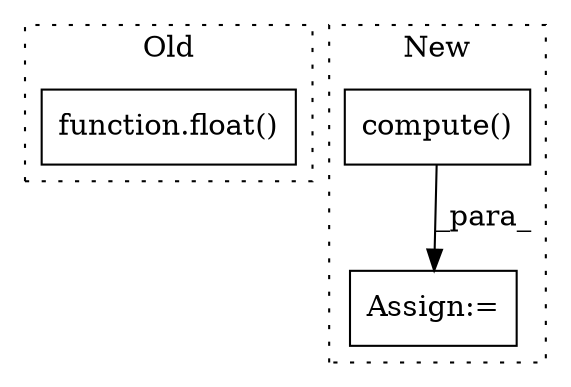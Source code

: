 digraph G {
subgraph cluster0 {
1 [label="function.float()" a="75" s="38253,38264" l="6,1" shape="box"];
label = "Old";
style="dotted";
}
subgraph cluster1 {
2 [label="compute()" a="75" s="39277,39314" l="26,1" shape="box"];
3 [label="Assign:=" a="68" s="39274" l="3" shape="box"];
label = "New";
style="dotted";
}
2 -> 3 [label="_para_"];
}